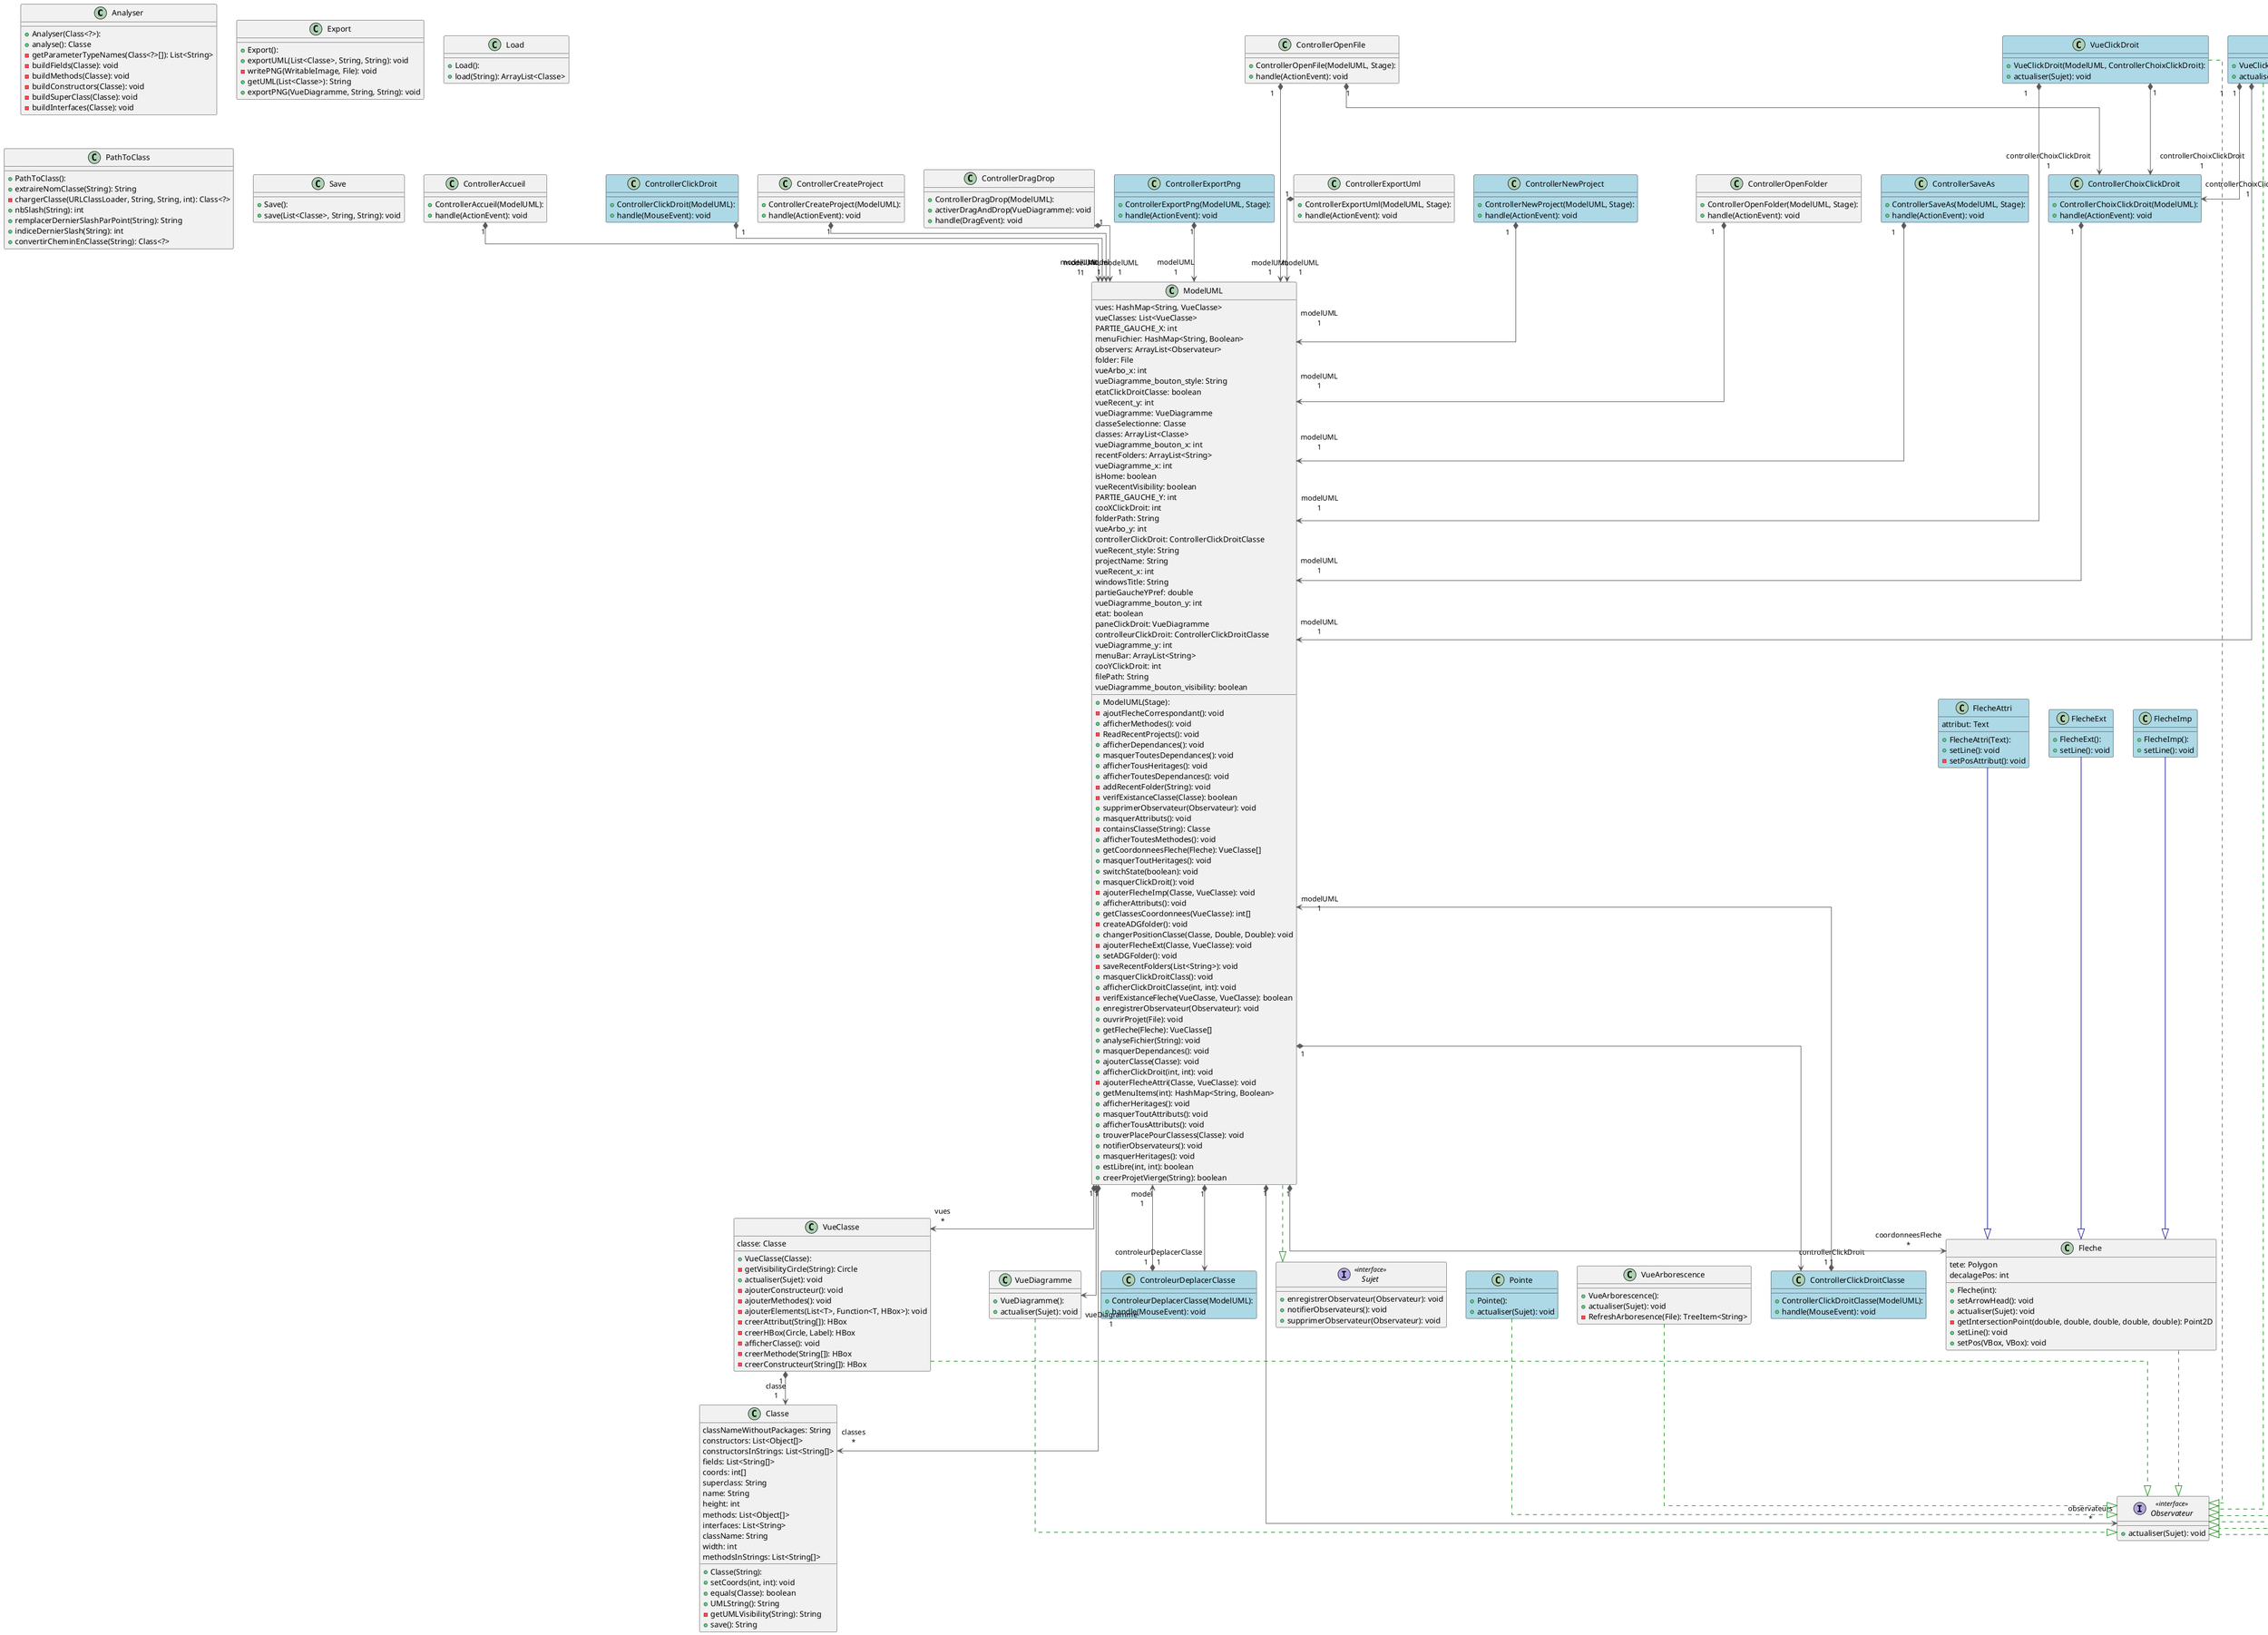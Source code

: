 @startuml


top to bottom direction
skinparam linetype ortho

class Analyser {
  + Analyser(Class<?>): 
  + analyse(): Classe
  - getParameterTypeNames(Class<?>[]): List<String>
  - buildFields(Classe): void
  - buildMethods(Classe): void
  - buildConstructors(Classe): void
  - buildSuperClass(Classe): void
  - buildInterfaces(Classe): void
}
class Classe {
  + Classe(String): 
  + setCoords(int, int): void
  + equals(Classe): boolean
  + UMLString(): String
  - getUMLVisibility(String): String
  + save(): String
   classNameWithoutPackages: String
   constructors: List<Object[]>
   constructorsInStrings: List<String[]>
   fields: List<String[]>
   coords: int[]
   superclass: String
   name: String
   height: int
   methods: List<Object[]>
   interfaces: List<String>
   className: String
   width: int
   methodsInStrings: List<String[]>
}
class ControleurDeplacerClasse #lightblue {
  + ControleurDeplacerClasse(ModelUML): 
  + handle(MouseEvent): void
}
class ControllerAccueil {
  + ControllerAccueil(ModelUML): 
  + handle(ActionEvent): void
}
class ControllerChoixClickDroit #lightblue {
  + ControllerChoixClickDroit(ModelUML): 
  + handle(ActionEvent): void
}
class ControllerClickDroit #lightblue {
  + ControllerClickDroit(ModelUML): 
  + handle(MouseEvent): void
}
class ControllerClickDroitClasse #lightblue{
  + ControllerClickDroitClasse(ModelUML): 
  + handle(MouseEvent): void
}
class ControllerCreateProject {
  + ControllerCreateProject(ModelUML): 
  + handle(ActionEvent): void
}
class ControllerDragDrop {
  + ControllerDragDrop(ModelUML): 
  + activerDragAndDrop(VueDiagramme): void
  + handle(DragEvent): void
}
class ControllerExportPng #lightblue{
  + ControllerExportPng(ModelUML, Stage): 
  + handle(ActionEvent): void
}
class ControllerExportUml {
  + ControllerExportUml(ModelUML, Stage): 
  + handle(ActionEvent): void
}
class ControllerNewProject #lightblue {
  + ControllerNewProject(ModelUML, Stage): 
  + handle(ActionEvent): void
}
class ControllerOpenFile {
  + ControllerOpenFile(ModelUML, Stage): 
  + handle(ActionEvent): void
}
class ControllerOpenFolder {
  + ControllerOpenFolder(ModelUML, Stage): 
  + handle(ActionEvent): void
}
class ControllerSaveAs #lightblue {
  + ControllerSaveAs(ModelUML, Stage): 
  + handle(ActionEvent): void
}
class Export {
  + Export(): 
  + exportUML(List<Classe>, String, String): void
  - writePNG(WritableImage, File): void
  + getUML(List<Classe>): String
  + exportPNG(VueDiagramme, String, String): void
}
class Fleche {
  + Fleche(int): 
  + setArrowHead(): void
  + actualiser(Sujet): void
  - getIntersectionPoint(double, double, double, double, double): Point2D
  + setLine(): void
  + setPos(VBox, VBox): void
   tete: Polygon
   decalagePos: int
}
class FlecheAttri #lightblue{
  + FlecheAttri(Text): 
  + setLine(): void
  - setPosAttribut(): void
   attribut: Text
}
class FlecheExt #lightblue{
  + FlecheExt(): 
  + setLine(): void
}
class FlecheImp #lightblue{
  + FlecheImp(): 
  + setLine(): void
}
class Load {
  + Load(): 
  + load(String): ArrayList<Classe>
}
class ModelUML {
  + ModelUML(Stage): 
  - ajoutFlecheCorrespondant(): void
  + afficherMethodes(): void
  - ReadRecentProjects(): void
  + afficherDependances(): void
  + masquerToutesDependances(): void
  + afficherTousHeritages(): void
  + afficherToutesDependances(): void
  - addRecentFolder(String): void
  - verifExistanceClasse(Classe): boolean
  + supprimerObservateur(Observateur): void
  + masquerAttributs(): void
  - containsClasse(String): Classe
  + afficherToutesMethodes(): void
  + getCoordonneesFleche(Fleche): VueClasse[]
  + masquerToutHeritages(): void
  + switchState(boolean): void
  + masquerClickDroit(): void
  - ajouterFlecheImp(Classe, VueClasse): void
  + afficherAttributs(): void
  + getClassesCoordonnees(VueClasse): int[]
  - createADGfolder(): void
  + changerPositionClasse(Classe, Double, Double): void
  - ajouterFlecheExt(Classe, VueClasse): void
  + setADGFolder(): void
  - saveRecentFolders(List<String>): void
  + masquerClickDroitClass(): void
  + afficherClickDroitClasse(int, int): void
  - verifExistanceFleche(VueClasse, VueClasse): boolean
  + enregistrerObservateur(Observateur): void
  + ouvrirProjet(File): void
  + getFleche(Fleche): VueClasse[]
  + analyseFichier(String): void
  + masquerDependances(): void
  + ajouterClasse(Classe): void
  + afficherClickDroit(int, int): void
  - ajouterFlecheAttri(Classe, VueClasse): void
  + getMenuItems(int): HashMap<String, Boolean>
  + afficherHeritages(): void
  + masquerToutAttributs(): void
  + afficherTousAttributs(): void
  + trouverPlacePourClassess(Classe): void
  + notifierObservateurs(): void
  + masquerHeritages(): void
  + estLibre(int, int): boolean
  + creerProjetVierge(String): boolean
   vues: HashMap<String, VueClasse>
   vueClasses: List<VueClasse>
   PARTIE_GAUCHE_X: int
   menuFichier: HashMap<String, Boolean>
   observers: ArrayList<Observateur>
   folder: File
   vueArbo_x: int
   vueDiagramme_bouton_style: String
   etatClickDroitClasse: boolean
   vueRecent_y: int
   vueDiagramme: VueDiagramme
   classeSelectionne: Classe
   classes: ArrayList<Classe>
   vueDiagramme_bouton_x: int
   recentFolders: ArrayList<String>
   vueDiagramme_x: int
   isHome: boolean
   vueRecentVisibility: boolean
   PARTIE_GAUCHE_Y: int
   cooXClickDroit: int
   folderPath: String
   vueArbo_y: int
   controllerClickDroit: ControllerClickDroitClasse
   vueRecent_style: String
   projectName: String
   vueRecent_x: int
   windowsTitle: String
   partieGaucheYPref: double
   vueDiagramme_bouton_y: int
   etat: boolean
   paneClickDroit: VueDiagramme
   controlleurClickDroit: ControllerClickDroitClasse
   vueDiagramme_y: int
   menuBar: ArrayList<String>
   cooYClickDroit: int
   filePath: String
   vueDiagramme_bouton_visibility: boolean
}
interface Observateur << interface >> {
  + actualiser(Sujet): void
}
class PathToClass {
  + PathToClass(): 
  + extraireNomClasse(String): String
  - chargerClasse(URLClassLoader, String, String, int): Class<?>
  + nbSlash(String): int
  + remplacerDernierSlashParPoint(String): String
  + indiceDernierSlash(String): int
  + convertirCheminEnClasse(String): Class<?>
}
class Pointe #lightblue {
  + Pointe(): 
  + actualiser(Sujet): void
}
class Save {
  + Save(): 
  + save(List<Classe>, String, String): void
}
interface Sujet << interface >> {
  + enregistrerObservateur(Observateur): void
  + notifierObservateurs(): void
  + supprimerObservateur(Observateur): void
}
class VueArborescence {
  + VueArborescence(): 
  + actualiser(Sujet): void
  - RefreshArboresence(File): TreeItem<String>
}
class VueClasse {
  + VueClasse(Classe): 
  - getVisibilityCircle(String): Circle
  + actualiser(Sujet): void
  - ajouterConstructeur(): void
  - ajouterMethodes(): void
  - ajouterElements(List<T>, Function<T, HBox>): void
  - creerAttribut(String[]): HBox
  - creerHBox(Circle, Label): HBox
  - afficherClasse(): void
  - creerMethode(String[]): HBox
  - creerConstructeur(String[]): HBox
   classe: Classe
}
class VueClickDroit #lightblue{
  + VueClickDroit(ModelUML, ControllerChoixClickDroit): 
  + actualiser(Sujet): void
}
class VueClickDroitClasse #lightblue{
  + VueClickDroitClasse(ModelUML, ControllerChoixClickDroit): 
  + actualiser(Sujet): void
}
class VueDiagramme {
  + VueDiagramme(): 
  + actualiser(Sujet): void
}
class VueMenu {
  + VueMenu(): 
  + actualiser(Sujet): void
}
class VuePartieGauche {
  + VuePartieGauche(int): 
  + actualiser(Sujet): void
}
class VueRecent {
  + VueRecent(): 
  + actualiser(Sujet): void
}
class VueTitre {
  + VueTitre(): 
  + actualiser(Sujet): void
}


ControleurDeplacerClasse   "1" *-[#595959,plain]-> "model\n1" ModelUML                   
ControllerAccueil          "1" *-[#595959,plain]-> "modelUML\n1" ModelUML                   
ControllerChoixClickDroit  "1" *-[#595959,plain]-> "modelUML\n1" ModelUML                   
ControllerClickDroit       "1" *-[#595959,plain]-> "modelUML\n1" ModelUML                   
ControllerClickDroitClasse "1" *-[#595959,plain]-> "modelUML\n1" ModelUML                   

ControllerCreateProject    "1" *-[#595959,plain]-> "modelUML\n1" ModelUML                   
ControllerDragDrop         "1" *-[#595959,plain]-> "model\n1" ModelUML                   
ControllerExportPng        "1" *-[#595959,plain]-> "modelUML\n1" ModelUML                   
ControllerExportUml        "1" *-[#595959,plain]-> "modelUML\n1" ModelUML                   
ControllerNewProject       "1" *-[#595959,plain]-> "modelUML\n1" ModelUML                   
ControllerOpenFile         "1" *-[#595959,plain]-> "controllerChoixClickDroit\n1" ControllerChoixClickDroit  
ControllerOpenFile         "1" *-[#595959,plain]-> "modelUML\n1" ModelUML                   
ControllerOpenFolder       "1" *-[#595959,plain]-> "modelUML\n1" ModelUML                   
ControllerSaveAs           "1" *-[#595959,plain]-> "modelUML\n1" ModelUML                   
Fleche                      -[#008200,dashed]-^  Observateur                
FlecheAttri                 -[#000082,plain]-^  Fleche                     
FlecheExt                   -[#000082,plain]-^  Fleche                     
FlecheImp                   -[#000082,plain]-^  Fleche                     

ModelUML                   "1" *-[#595959,plain]-> "classes\n*" Classe                     
ModelUML                   "1" *-[#595959,plain]-> "controleurDeplacerClasse\n1" ControleurDeplacerClasse   

ModelUML                   "1" *-[#595959,plain]-> "controllerClickDroit\n1" ControllerClickDroitClasse 
ModelUML                   "1" *-[#595959,plain]-> "coordonneesFleche\n*" Fleche                     

ModelUML                   "1" *-[#595959,plain]-> "observateurs\n*" Observateur                
ModelUML                    -[#008200,dashed]-^  Sujet                      
ModelUML                   "1" *-[#595959,plain]-> "vues\n*" VueClasse                  

ModelUML                   "1" *-[#595959,plain]-> "vueDiagramme\n1" VueDiagramme               
Pointe                      -[#008200,dashed]-^  Observateur                
VueArborescence             -[#008200,dashed]-^  Observateur                
VueClasse                  "1" *-[#595959,plain]-> "classe\n1" Classe                     
VueClasse                   -[#008200,dashed]-^  Observateur                
VueClickDroit              "1" *-[#595959,plain]-> "controllerChoixClickDroit\n1" ControllerChoixClickDroit  
VueClickDroit              "1" *-[#595959,plain]-> "modelUML\n1" ModelUML                   
VueClickDroit               -[#008200,dashed]-^  Observateur                
VueClickDroitClasse        "1" *-[#595959,plain]-> "controllerChoixClickDroit\n1" ControllerChoixClickDroit  
VueClickDroitClasse        "1" *-[#595959,plain]-> "modelUML\n1" ModelUML                   
VueClickDroitClasse         -[#008200,dashed]-^  Observateur                
VueDiagramme                -[#008200,dashed]-^  Observateur                
VueMenu                     -[#008200,dashed]-^  Observateur                
VuePartieGauche             -[#008200,dashed]-^  Observateur                
VueRecent                   -[#008200,dashed]-^  Observateur                
VueTitre                    -[#008200,dashed]-^  Observateur                
@enduml
